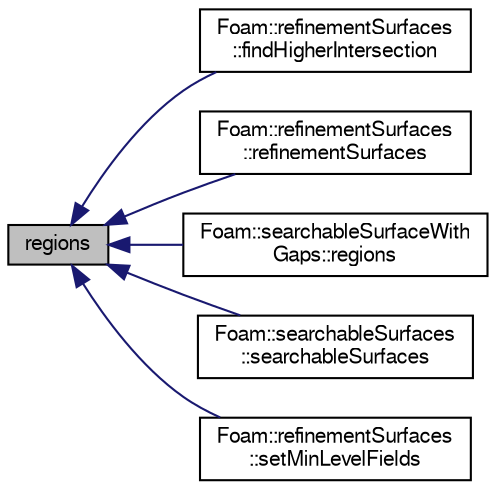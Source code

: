 digraph "regions"
{
  bgcolor="transparent";
  edge [fontname="FreeSans",fontsize="10",labelfontname="FreeSans",labelfontsize="10"];
  node [fontname="FreeSans",fontsize="10",shape=record];
  rankdir="LR";
  Node1 [label="regions",height=0.2,width=0.4,color="black", fillcolor="grey75", style="filled" fontcolor="black"];
  Node1 -> Node2 [dir="back",color="midnightblue",fontsize="10",style="solid",fontname="FreeSans"];
  Node2 [label="Foam::refinementSurfaces\l::findHigherIntersection",height=0.2,width=0.4,color="black",URL="$a02054.html#a8815ba0055085e9e59336f8acd12fcca",tooltip="Find intersection of edge. Return -1 or first surface. "];
  Node1 -> Node3 [dir="back",color="midnightblue",fontsize="10",style="solid",fontname="FreeSans"];
  Node3 [label="Foam::refinementSurfaces\l::refinementSurfaces",height=0.2,width=0.4,color="black",URL="$a02054.html#a3eecea7df2307ad6efac0393c421de74",tooltip="Construct from surfaces and dictionary. "];
  Node1 -> Node4 [dir="back",color="midnightblue",fontsize="10",style="solid",fontname="FreeSans"];
  Node4 [label="Foam::searchableSurfaceWith\lGaps::regions",height=0.2,width=0.4,color="black",URL="$a02204.html#a1f8c09c2c18c30c04fb97dc1cff648b0",tooltip="Names of regions. "];
  Node1 -> Node5 [dir="back",color="midnightblue",fontsize="10",style="solid",fontname="FreeSans"];
  Node5 [label="Foam::searchableSurfaces\l::searchableSurfaces",height=0.2,width=0.4,color="black",URL="$a02200.html#a728d2d5193c640e1884f841fccc9c21f",tooltip="Construct from dictionary and whether to construct names always. "];
  Node1 -> Node6 [dir="back",color="midnightblue",fontsize="10",style="solid",fontname="FreeSans"];
  Node6 [label="Foam::refinementSurfaces\l::setMinLevelFields",height=0.2,width=0.4,color="black",URL="$a02054.html#ad4b11621a132f1dc63549c371e1afdcd",tooltip="Calculate minLevelFields. "];
}
